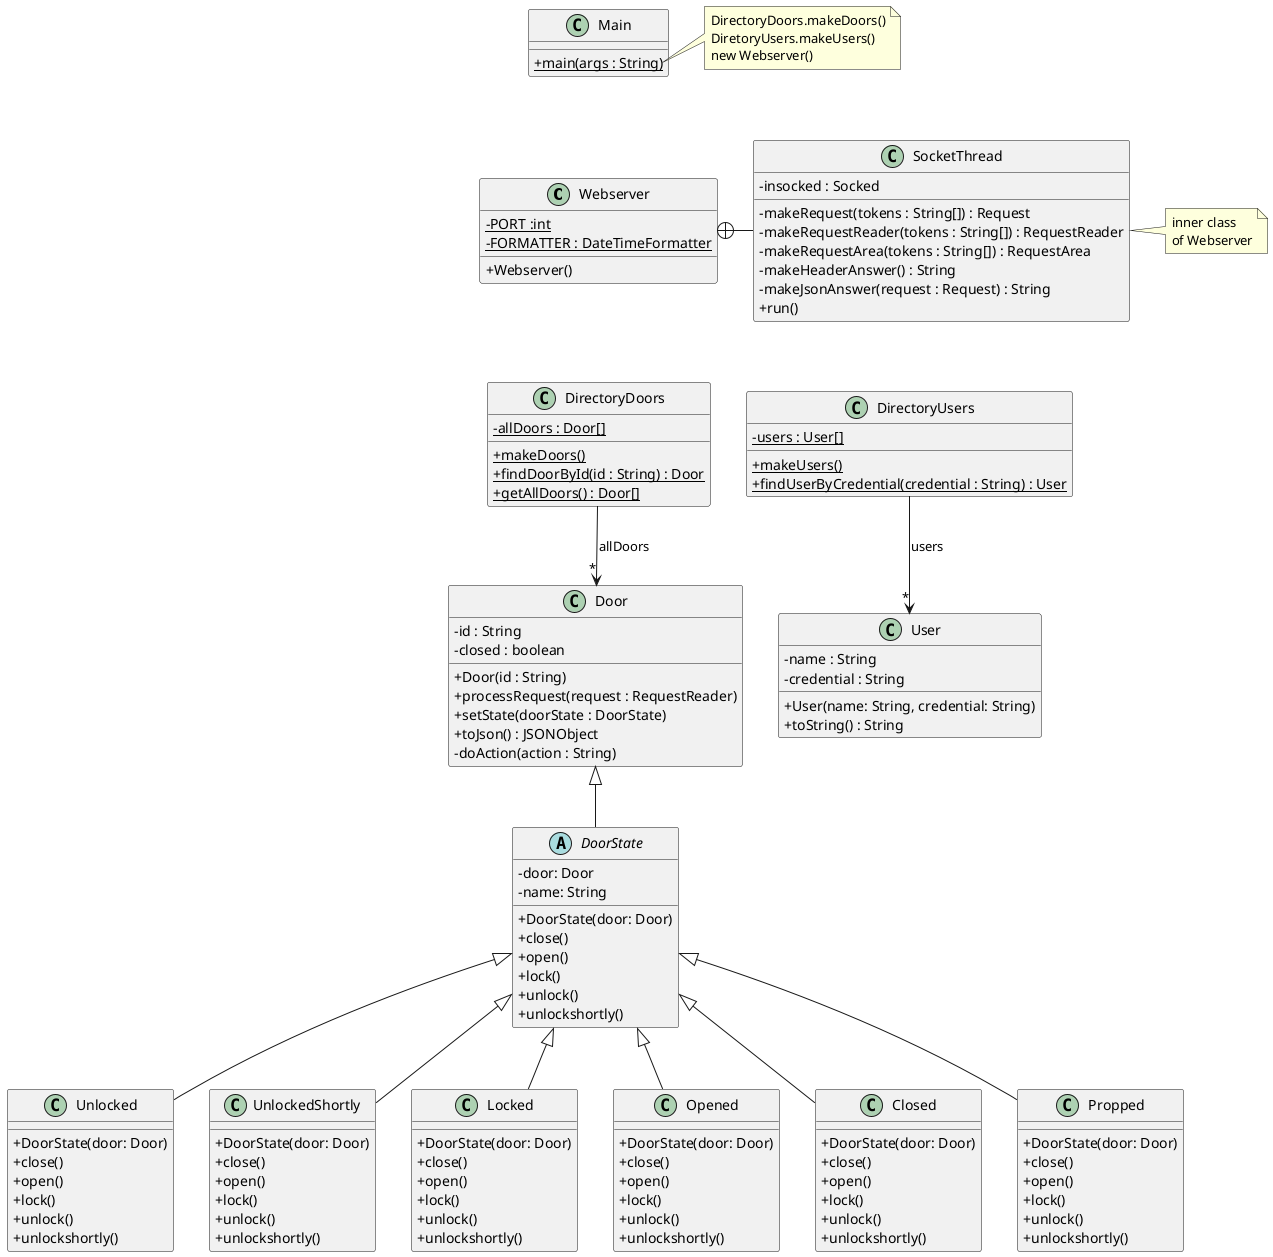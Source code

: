 @startuml
'https://plantuml.com/class-diagram
skinparam classAttributeIconSize 0

class Webserver {
- {static} PORT :int
- {static} FORMATTER : DateTimeFormatter
+ Webserver()
}

class SocketThread {
- insocked : Socked
- makeRequest(tokens : String[]) : Request
- makeRequestReader(tokens : String[]) : RequestReader
- makeRequestArea(tokens : String[]) : RequestArea
- makeHeaderAnswer() : String
- makeJsonAnswer(request : Request) : String
+ run()
}

Webserver +-right- SocketThread

note right of SocketThread
inner class
of Webserver
end note

class DirectoryDoors {
- {static} allDoors : Door[]
+ {static} makeDoors()
+ {static} findDoorById(id : String) : Door
+ {static} getAllDoors() : Door[]
}

DirectoryDoors --> "*" Door : "allDoors"

class DirectoryUsers {
- {static} users : User[]
+ {static} makeUsers()
+ {static} findUserByCredential(credential : String) : User
}

DirectoryUsers --> "*" User : "users"

class Door {
- id : String
- closed : boolean
+ Door(id : String)
+ processRequest(request : RequestReader)
+ setState(doorState : DoorState)
+ toJson() : JSONObject
'+ toString() : String
'+ isClosed() :boolean
'+ setClosed(b : boolean)
'+ getStateName() : String
- doAction(action : String)
}

abstract class DoorState extends Door {
- door: Door
- name: String
+ DoorState(door: Door)
+ close()
+ open()
+ lock()
+ unlock()
+ unlockshortly()
}

class Unlocked extends DoorState{
+ DoorState(door: Door)
+ close()
+ open()
+ lock()
+ unlock()
+ unlockshortly()
}
class UnlockedShortly extends DoorState{
+ DoorState(door: Door)
+ close()
+ open()
+ lock()
+ unlock()
+ unlockshortly()
}
class Locked extends DoorState{
+ DoorState(door: Door)
+ close()
+ open()
+ lock()
+ unlock()
+ unlockshortly()
}
class Opened extends DoorState{
+ DoorState(door: Door)
+ close()
+ open()
+ lock()
+ unlock()
+ unlockshortly()
}
class Closed extends DoorState{
+ DoorState(door: Door)
+ close()
+ open()
+ lock()
+ unlock()
+ unlockshortly()
}
class Propped extends DoorState{
+ DoorState(door: Door)
+ close()
+ open()
+ lock()
+ unlock()
+ unlockshortly()
}

class User {
- name : String
- credential : String
+ User(name: String, credential: String)
+ toString() : String
}


class Main {
+ {static} main(args : String)
}

note right of Main::main
DirectoryDoors.makeDoors()
DiretoryUsers.makeUsers()
new Webserver()
end note

Main -[hidden]down- Webserver
Webserver -[hidden]down- DirectoryDoors
DirectoryDoors -[hidden]right- DirectoryUsers
@enduml
